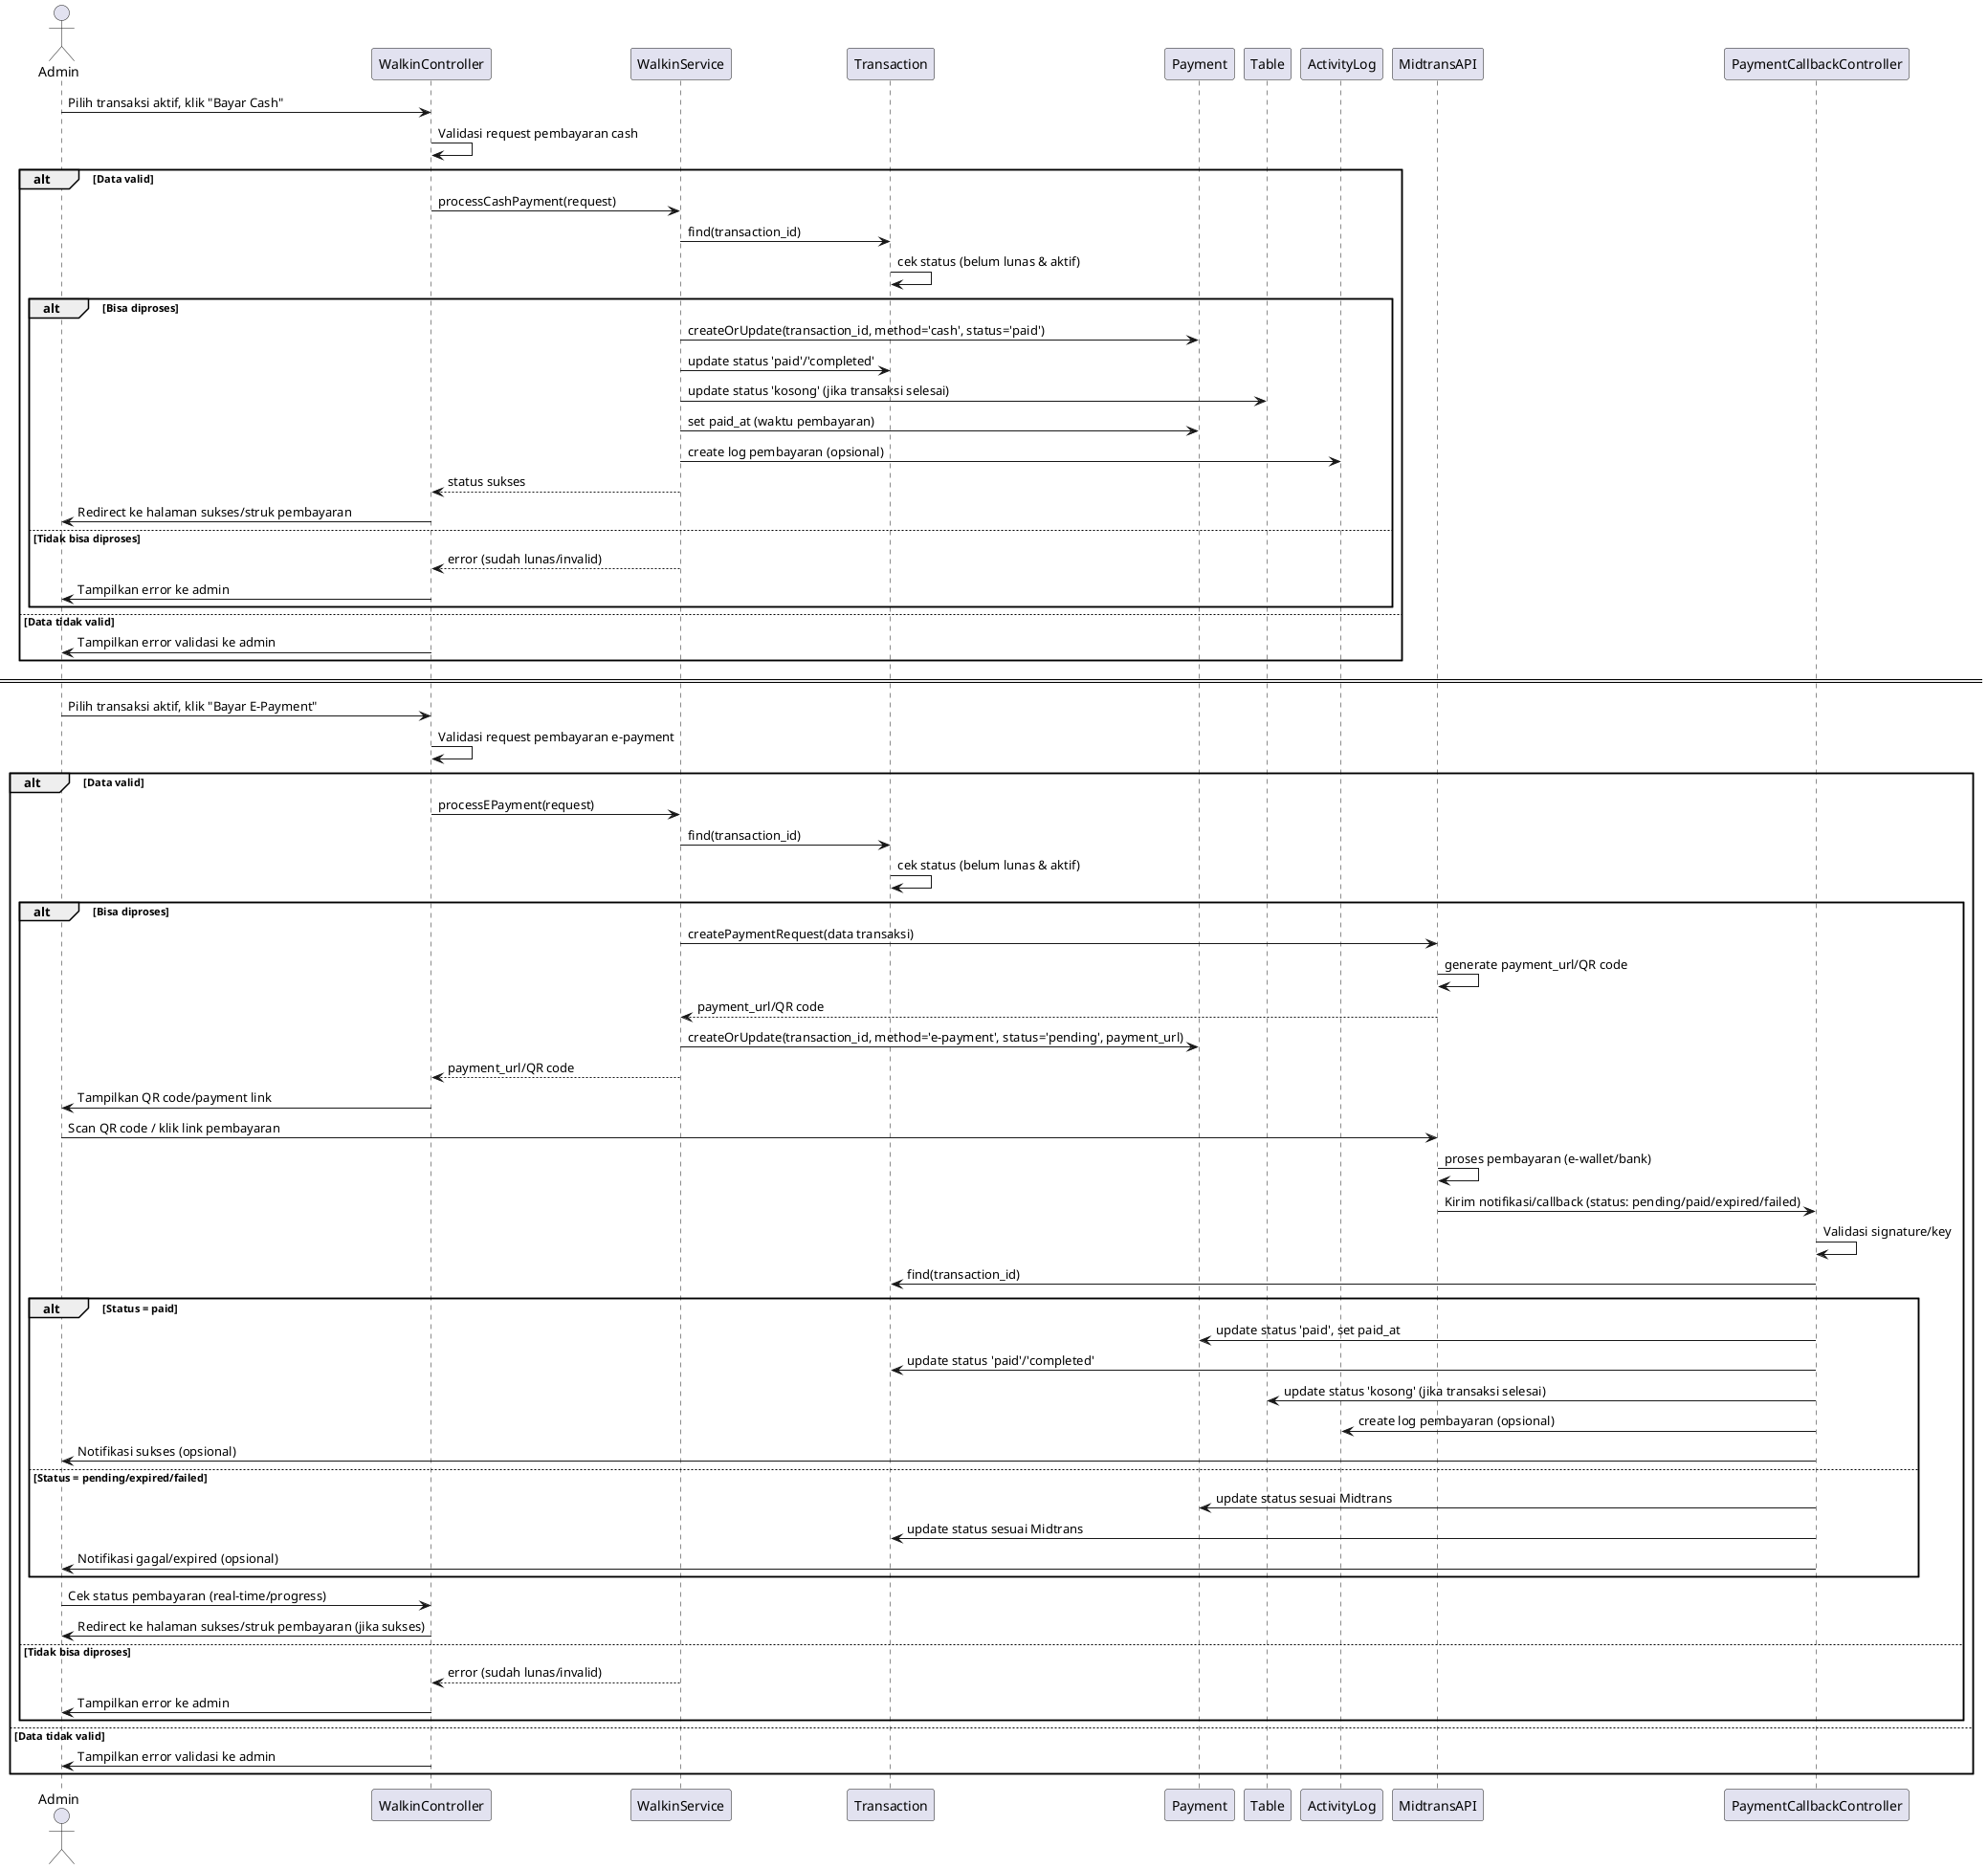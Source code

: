 @startuml Sequence Diagram - Admin Walk-In Payment (Cash & E-Payment)

actor Admin

'==== CASH PAYMENT ====
Admin -> WalkinController : Pilih transaksi aktif, klik "Bayar Cash"
WalkinController -> WalkinController : Validasi request pembayaran cash
alt Data valid
    WalkinController -> WalkinService : processCashPayment(request)
    WalkinService -> Transaction : find(transaction_id)
    Transaction -> Transaction : cek status (belum lunas & aktif)
    alt Bisa diproses
        WalkinService -> Payment : createOrUpdate(transaction_id, method='cash', status='paid')
        WalkinService -> Transaction : update status 'paid'/'completed'
        WalkinService -> Table : update status 'kosong' (jika transaksi selesai)
        WalkinService -> Payment : set paid_at (waktu pembayaran)
        WalkinService -> ActivityLog : create log pembayaran (opsional)
        WalkinService --> WalkinController : status sukses
        WalkinController -> Admin : Redirect ke halaman sukses/struk pembayaran
    else Tidak bisa diproses
        WalkinService --> WalkinController : error (sudah lunas/invalid)
        WalkinController -> Admin : Tampilkan error ke admin
    end
else Data tidak valid
    WalkinController -> Admin : Tampilkan error validasi ke admin
end

== ==

'==== E-PAYMENT ====
Admin -> WalkinController : Pilih transaksi aktif, klik "Bayar E-Payment"
WalkinController -> WalkinController : Validasi request pembayaran e-payment
alt Data valid
    WalkinController -> WalkinService : processEPayment(request)
    WalkinService -> Transaction : find(transaction_id)
    Transaction -> Transaction : cek status (belum lunas & aktif)
    alt Bisa diproses
        WalkinService -> MidtransAPI : createPaymentRequest(data transaksi)
        MidtransAPI -> MidtransAPI : generate payment_url/QR code
        MidtransAPI --> WalkinService : payment_url/QR code
        WalkinService -> Payment : createOrUpdate(transaction_id, method='e-payment', status='pending', payment_url)
        WalkinService --> WalkinController : payment_url/QR code
        WalkinController -> Admin : Tampilkan QR code/payment link
        Admin -> MidtransAPI : Scan QR code / klik link pembayaran
        MidtransAPI -> MidtransAPI : proses pembayaran (e-wallet/bank)
        MidtransAPI -> PaymentCallbackController : Kirim notifikasi/callback (status: pending/paid/expired/failed)
        PaymentCallbackController -> PaymentCallbackController : Validasi signature/key
        PaymentCallbackController -> Transaction : find(transaction_id)
        alt Status = paid
            PaymentCallbackController -> Payment : update status 'paid', set paid_at
            PaymentCallbackController -> Transaction : update status 'paid'/'completed'
            PaymentCallbackController -> Table : update status 'kosong' (jika transaksi selesai)
            PaymentCallbackController -> ActivityLog : create log pembayaran (opsional)
            PaymentCallbackController -> Admin : Notifikasi sukses (opsional)
        else Status = pending/expired/failed
            PaymentCallbackController -> Payment : update status sesuai Midtrans
            PaymentCallbackController -> Transaction : update status sesuai Midtrans
            PaymentCallbackController -> Admin : Notifikasi gagal/expired (opsional)
        end
        Admin -> WalkinController : Cek status pembayaran (real-time/progress)
        WalkinController -> Admin : Redirect ke halaman sukses/struk pembayaran (jika sukses)
    else Tidak bisa diproses
        WalkinService --> WalkinController : error (sudah lunas/invalid)
        WalkinController -> Admin : Tampilkan error ke admin
    end
else Data tidak valid
    WalkinController -> Admin : Tampilkan error validasi ke admin
end

@enduml